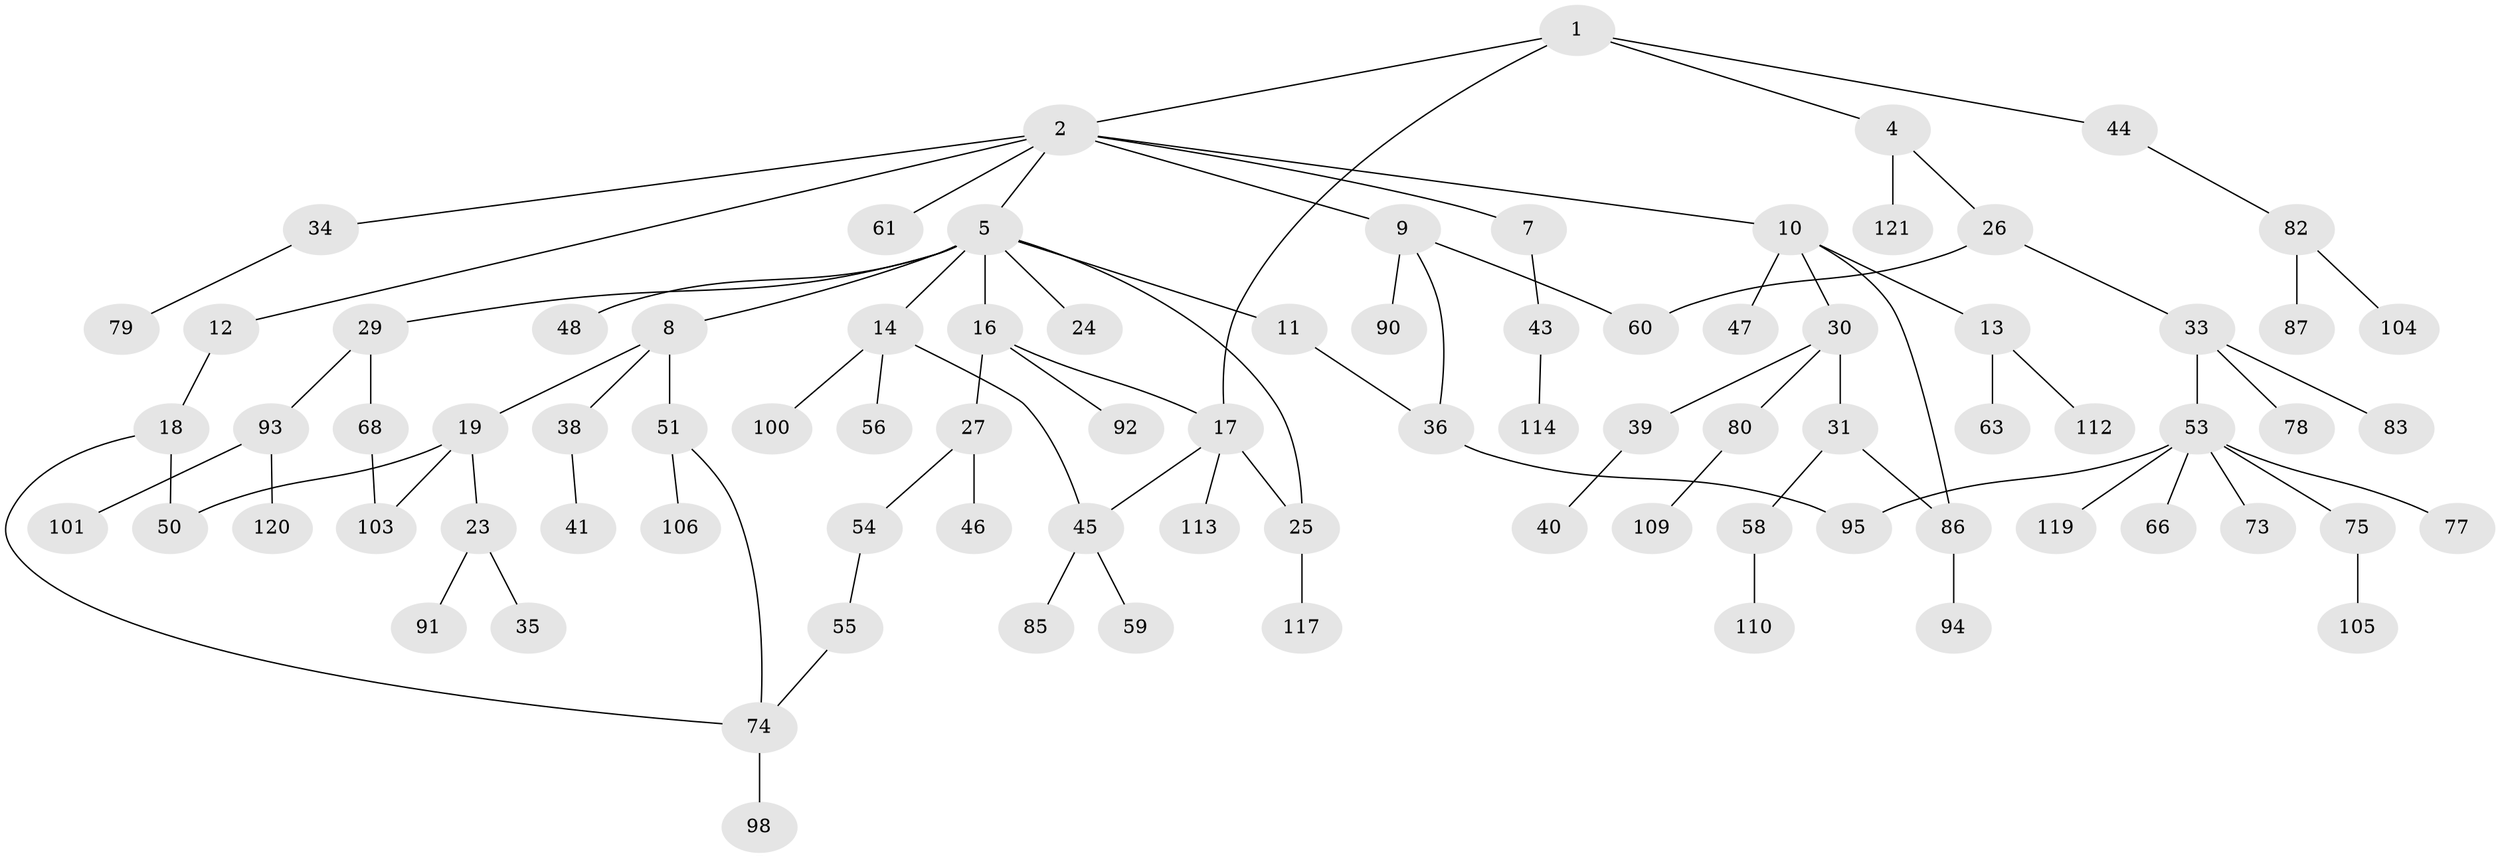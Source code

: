 // Generated by graph-tools (version 1.1) at 2025/23/03/03/25 07:23:30]
// undirected, 85 vertices, 95 edges
graph export_dot {
graph [start="1"]
  node [color=gray90,style=filled];
  1 [super="+32"];
  2 [super="+3"];
  4 [super="+71"];
  5 [super="+6"];
  7;
  8 [super="+20"];
  9 [super="+52"];
  10 [super="+22"];
  11 [super="+28"];
  12 [super="+65"];
  13;
  14 [super="+15"];
  16 [super="+42"];
  17 [super="+57"];
  18 [super="+21"];
  19 [super="+99"];
  23 [super="+115"];
  24;
  25 [super="+88"];
  26 [super="+62"];
  27;
  29;
  30 [super="+72"];
  31;
  33 [super="+37"];
  34 [super="+69"];
  35;
  36 [super="+64"];
  38;
  39;
  40;
  41 [super="+116"];
  43 [super="+49"];
  44;
  45 [super="+107"];
  46;
  47;
  48 [super="+108"];
  50;
  51 [super="+111"];
  53 [super="+70"];
  54 [super="+84"];
  55 [super="+81"];
  56;
  58;
  59 [super="+76"];
  60;
  61 [super="+67"];
  63;
  66;
  68;
  73;
  74;
  75;
  77 [super="+97"];
  78;
  79;
  80;
  82 [super="+89"];
  83 [super="+122"];
  85;
  86 [super="+96"];
  87;
  90;
  91;
  92 [super="+118"];
  93;
  94;
  95 [super="+102"];
  98;
  100;
  101;
  103;
  104;
  105;
  106;
  109;
  110;
  112;
  113;
  114;
  117;
  119;
  120;
  121;
  1 -- 2;
  1 -- 4;
  1 -- 17;
  1 -- 44;
  2 -- 10;
  2 -- 12;
  2 -- 34;
  2 -- 61;
  2 -- 9;
  2 -- 5;
  2 -- 7;
  4 -- 26;
  4 -- 121;
  5 -- 8;
  5 -- 14;
  5 -- 24;
  5 -- 25;
  5 -- 29;
  5 -- 16 [weight=2];
  5 -- 48;
  5 -- 11;
  7 -- 43;
  8 -- 19;
  8 -- 38;
  8 -- 51;
  9 -- 90;
  9 -- 60;
  9 -- 36;
  10 -- 13;
  10 -- 30;
  10 -- 47;
  10 -- 86;
  11 -- 36;
  12 -- 18 [weight=2];
  13 -- 63;
  13 -- 112;
  14 -- 45;
  14 -- 56;
  14 -- 100;
  16 -- 27;
  16 -- 92;
  16 -- 17;
  17 -- 113;
  17 -- 45;
  17 -- 25;
  18 -- 50;
  18 -- 74;
  19 -- 23;
  19 -- 50;
  19 -- 103;
  23 -- 35;
  23 -- 91;
  25 -- 117;
  26 -- 33;
  26 -- 60;
  27 -- 46;
  27 -- 54;
  29 -- 68;
  29 -- 93;
  30 -- 31;
  30 -- 39;
  30 -- 80;
  31 -- 58;
  31 -- 86;
  33 -- 78;
  33 -- 83;
  33 -- 53;
  34 -- 79;
  36 -- 95;
  38 -- 41;
  39 -- 40;
  43 -- 114;
  44 -- 82;
  45 -- 59;
  45 -- 85;
  51 -- 106;
  51 -- 74;
  53 -- 66;
  53 -- 75;
  53 -- 119;
  53 -- 95;
  53 -- 73;
  53 -- 77;
  54 -- 55;
  55 -- 74;
  58 -- 110;
  68 -- 103;
  74 -- 98;
  75 -- 105;
  80 -- 109;
  82 -- 87;
  82 -- 104;
  86 -- 94;
  93 -- 101;
  93 -- 120;
}
